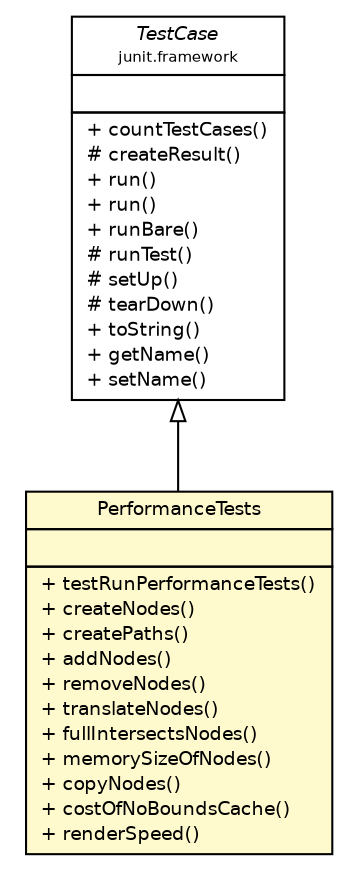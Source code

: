 #!/usr/local/bin/dot
#
# Class diagram 
# Generated by UmlGraph version 4.6 (http://www.spinellis.gr/sw/umlgraph)
#

digraph G {
	edge [fontname="Helvetica",fontsize=10,labelfontname="Helvetica",labelfontsize=10];
	node [fontname="Helvetica",fontsize=10,shape=plaintext];
	// edu.umd.cs.piccolo.PerformanceTests
	c246 [label=<<table border="0" cellborder="1" cellspacing="0" cellpadding="2" port="p" bgcolor="lemonChiffon" href="./PerformanceTests.html">
		<tr><td><table border="0" cellspacing="0" cellpadding="1">
			<tr><td> PerformanceTests </td></tr>
		</table></td></tr>
		<tr><td><table border="0" cellspacing="0" cellpadding="1">
			<tr><td align="left">  </td></tr>
		</table></td></tr>
		<tr><td><table border="0" cellspacing="0" cellpadding="1">
			<tr><td align="left"> + testRunPerformanceTests() </td></tr>
			<tr><td align="left"> + createNodes() </td></tr>
			<tr><td align="left"> + createPaths() </td></tr>
			<tr><td align="left"> + addNodes() </td></tr>
			<tr><td align="left"> + removeNodes() </td></tr>
			<tr><td align="left"> + translateNodes() </td></tr>
			<tr><td align="left"> + fullIntersectsNodes() </td></tr>
			<tr><td align="left"> + memorySizeOfNodes() </td></tr>
			<tr><td align="left"> + copyNodes() </td></tr>
			<tr><td align="left"> + costOfNoBoundsCache() </td></tr>
			<tr><td align="left"> + renderSpeed() </td></tr>
		</table></td></tr>
		</table>>, fontname="Helvetica", fontcolor="black", fontsize=9.0];
	//edu.umd.cs.piccolo.PerformanceTests extends junit.framework.TestCase
	c248:p -> c246:p [dir=back,arrowtail=empty];
	// junit.framework.TestCase
	c248 [label=<<table border="0" cellborder="1" cellspacing="0" cellpadding="2" port="p">
		<tr><td><table border="0" cellspacing="0" cellpadding="1">
			<tr><td><font face="Helvetica-Oblique"> TestCase </font></td></tr>
			<tr><td><font point-size="7.0"> junit.framework </font></td></tr>
		</table></td></tr>
		<tr><td><table border="0" cellspacing="0" cellpadding="1">
			<tr><td align="left">  </td></tr>
		</table></td></tr>
		<tr><td><table border="0" cellspacing="0" cellpadding="1">
			<tr><td align="left"> + countTestCases() </td></tr>
			<tr><td align="left"> # createResult() </td></tr>
			<tr><td align="left"> + run() </td></tr>
			<tr><td align="left"> + run() </td></tr>
			<tr><td align="left"> + runBare() </td></tr>
			<tr><td align="left"> # runTest() </td></tr>
			<tr><td align="left"> # setUp() </td></tr>
			<tr><td align="left"> # tearDown() </td></tr>
			<tr><td align="left"> + toString() </td></tr>
			<tr><td align="left"> + getName() </td></tr>
			<tr><td align="left"> + setName() </td></tr>
		</table></td></tr>
		</table>>, fontname="Helvetica", fontcolor="black", fontsize=9.0];
}

